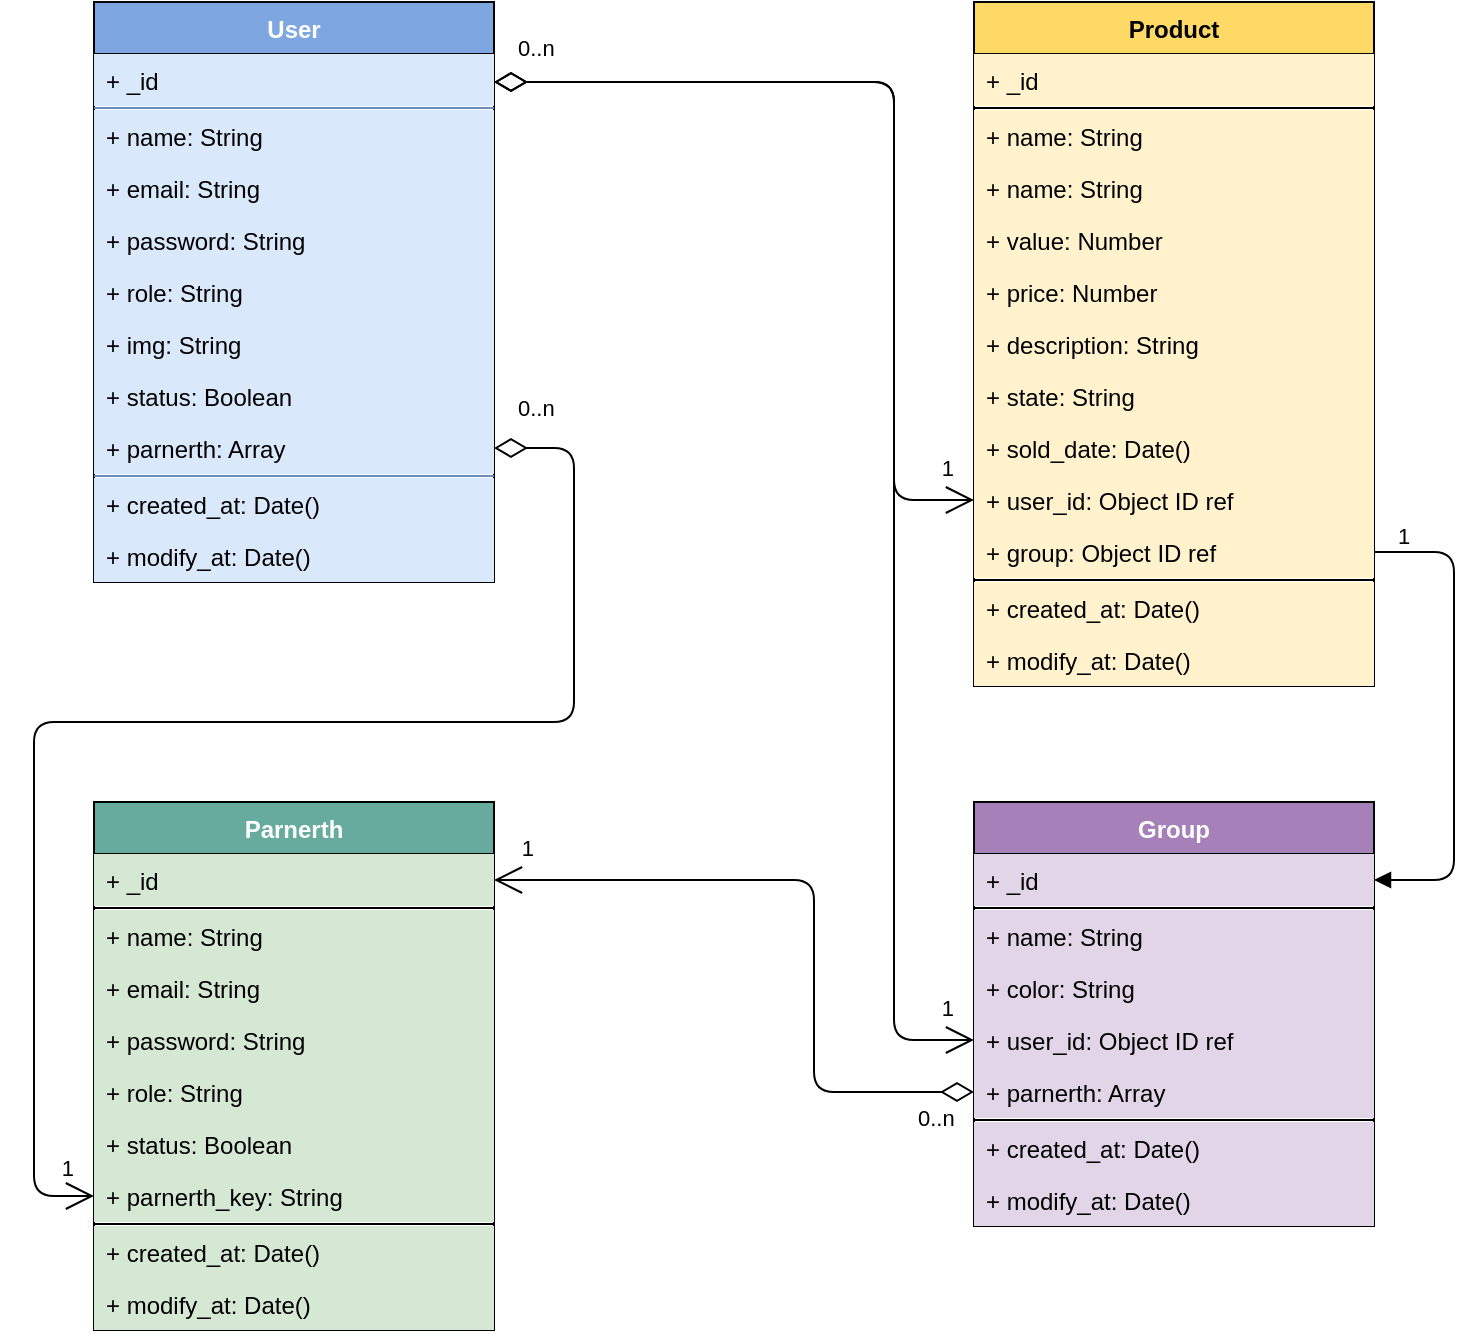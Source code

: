 <mxfile version="13.6.5">
    <diagram id="IAupcq3zI4RxVsV6gp4v" name="Page-1">
        <mxGraphModel dx="588" dy="790" grid="1" gridSize="10" guides="1" tooltips="1" connect="1" arrows="1" fold="1" page="1" pageScale="1" pageWidth="827" pageHeight="1169" background="#ffffff" math="0" shadow="0">
            <root>
                <mxCell id="0"/>
                <mxCell id="1" parent="0"/>
                <mxCell id="jTKD7LFDBV0T-5Vd2JC4-1" value="User" style="swimlane;fontStyle=1;align=center;verticalAlign=top;childLayout=stackLayout;horizontal=1;startSize=26;horizontalStack=0;resizeParent=1;resizeParentMax=0;resizeLast=0;collapsible=1;marginBottom=0;fillColor=#7EA6E0;fontColor=#FFFFFF;" parent="1" vertex="1">
                    <mxGeometry x="80" y="40" width="200" height="290" as="geometry"/>
                </mxCell>
                <mxCell id="jTKD7LFDBV0T-5Vd2JC4-6" value="+ _id" style="text;fillColor=#dae8fc;align=left;verticalAlign=top;spacingLeft=4;spacingRight=4;overflow=hidden;rotatable=0;points=[[0,0.5],[1,0.5]];portConstraint=eastwest;" parent="jTKD7LFDBV0T-5Vd2JC4-1" vertex="1">
                    <mxGeometry y="26" width="200" height="26" as="geometry"/>
                </mxCell>
                <mxCell id="jTKD7LFDBV0T-5Vd2JC4-26" value="" style="line;strokeWidth=1;align=left;verticalAlign=middle;spacingTop=-1;spacingLeft=3;spacingRight=3;rotatable=0;labelPosition=right;points=[];portConstraint=eastwest;fillColor=#dae8fc;strokeColor=#6c8ebf;" parent="jTKD7LFDBV0T-5Vd2JC4-1" vertex="1">
                    <mxGeometry y="52" width="200" height="2" as="geometry"/>
                </mxCell>
                <mxCell id="jTKD7LFDBV0T-5Vd2JC4-16" value="+ name: String" style="text;fillColor=#dae8fc;align=left;verticalAlign=top;spacingLeft=4;spacingRight=4;overflow=hidden;rotatable=0;points=[[0,0.5],[1,0.5]];portConstraint=eastwest;fontStyle=0" parent="jTKD7LFDBV0T-5Vd2JC4-1" vertex="1">
                    <mxGeometry y="54" width="200" height="26" as="geometry"/>
                </mxCell>
                <mxCell id="jTKD7LFDBV0T-5Vd2JC4-17" value="+ email: String" style="text;fillColor=#dae8fc;align=left;verticalAlign=top;spacingLeft=4;spacingRight=4;overflow=hidden;rotatable=0;points=[[0,0.5],[1,0.5]];portConstraint=eastwest;" parent="jTKD7LFDBV0T-5Vd2JC4-1" vertex="1">
                    <mxGeometry y="80" width="200" height="26" as="geometry"/>
                </mxCell>
                <mxCell id="jTKD7LFDBV0T-5Vd2JC4-18" value="+ password: String" style="text;fillColor=#dae8fc;align=left;verticalAlign=top;spacingLeft=4;spacingRight=4;overflow=hidden;rotatable=0;points=[[0,0.5],[1,0.5]];portConstraint=eastwest;" parent="jTKD7LFDBV0T-5Vd2JC4-1" vertex="1">
                    <mxGeometry y="106" width="200" height="26" as="geometry"/>
                </mxCell>
                <mxCell id="jTKD7LFDBV0T-5Vd2JC4-19" value="+ role: String" style="text;fillColor=#dae8fc;align=left;verticalAlign=top;spacingLeft=4;spacingRight=4;overflow=hidden;rotatable=0;points=[[0,0.5],[1,0.5]];portConstraint=eastwest;" parent="jTKD7LFDBV0T-5Vd2JC4-1" vertex="1">
                    <mxGeometry y="132" width="200" height="26" as="geometry"/>
                </mxCell>
                <mxCell id="jTKD7LFDBV0T-5Vd2JC4-20" value="+ img: String" style="text;fillColor=#dae8fc;align=left;verticalAlign=top;spacingLeft=4;spacingRight=4;overflow=hidden;rotatable=0;points=[[0,0.5],[1,0.5]];portConstraint=eastwest;" parent="jTKD7LFDBV0T-5Vd2JC4-1" vertex="1">
                    <mxGeometry y="158" width="200" height="26" as="geometry"/>
                </mxCell>
                <mxCell id="jTKD7LFDBV0T-5Vd2JC4-21" value="+ status: Boolean" style="text;fillColor=#dae8fc;align=left;verticalAlign=top;spacingLeft=4;spacingRight=4;overflow=hidden;rotatable=0;points=[[0,0.5],[1,0.5]];portConstraint=eastwest;" parent="jTKD7LFDBV0T-5Vd2JC4-1" vertex="1">
                    <mxGeometry y="184" width="200" height="26" as="geometry"/>
                </mxCell>
                <mxCell id="jTKD7LFDBV0T-5Vd2JC4-22" value="+ parnerth: Array" style="text;fillColor=#dae8fc;align=left;verticalAlign=top;spacingLeft=4;spacingRight=4;overflow=hidden;rotatable=0;points=[[0,0.5],[1,0.5]];portConstraint=eastwest;" parent="jTKD7LFDBV0T-5Vd2JC4-1" vertex="1">
                    <mxGeometry y="210" width="200" height="26" as="geometry"/>
                </mxCell>
                <mxCell id="jTKD7LFDBV0T-5Vd2JC4-27" value="" style="line;strokeWidth=1;align=left;verticalAlign=middle;spacingTop=-1;spacingLeft=3;spacingRight=3;rotatable=0;labelPosition=right;points=[];portConstraint=eastwest;fillColor=#dae8fc;strokeColor=#6c8ebf;" parent="jTKD7LFDBV0T-5Vd2JC4-1" vertex="1">
                    <mxGeometry y="236" width="200" height="2" as="geometry"/>
                </mxCell>
                <mxCell id="jTKD7LFDBV0T-5Vd2JC4-23" value="+ created_at: Date()" style="text;fillColor=#dae8fc;align=left;verticalAlign=top;spacingLeft=4;spacingRight=4;overflow=hidden;rotatable=0;points=[[0,0.5],[1,0.5]];portConstraint=eastwest;fontStyle=0" parent="jTKD7LFDBV0T-5Vd2JC4-1" vertex="1">
                    <mxGeometry y="238" width="200" height="26" as="geometry"/>
                </mxCell>
                <mxCell id="jTKD7LFDBV0T-5Vd2JC4-25" value="+ modify_at: Date()" style="text;fillColor=#dae8fc;align=left;verticalAlign=top;spacingLeft=4;spacingRight=4;overflow=hidden;rotatable=0;points=[[0,0.5],[1,0.5]];portConstraint=eastwest;fontStyle=0" parent="jTKD7LFDBV0T-5Vd2JC4-1" vertex="1">
                    <mxGeometry y="264" width="200" height="26" as="geometry"/>
                </mxCell>
                <mxCell id="6EhpAAOs_oyaTkMGZJn_-18" value="Parnerth" style="swimlane;fontStyle=1;align=center;verticalAlign=top;childLayout=stackLayout;horizontal=1;startSize=26;horizontalStack=0;resizeParent=1;resizeParentMax=0;resizeLast=0;collapsible=1;marginBottom=0;fillColor=#67AB9F;fontColor=#FFFFFF;" parent="1" vertex="1">
                    <mxGeometry x="80" y="440" width="200" height="264" as="geometry">
                        <mxRectangle x="480" y="80" width="80" height="26" as="alternateBounds"/>
                    </mxGeometry>
                </mxCell>
                <mxCell id="6EhpAAOs_oyaTkMGZJn_-19" value="+ _id" style="text;fillColor=#d5e8d4;align=left;verticalAlign=top;spacingLeft=4;spacingRight=4;overflow=hidden;rotatable=0;points=[[0,0.5],[1,0.5]];portConstraint=eastwest;" parent="6EhpAAOs_oyaTkMGZJn_-18" vertex="1">
                    <mxGeometry y="26" width="200" height="26" as="geometry"/>
                </mxCell>
                <mxCell id="6EhpAAOs_oyaTkMGZJn_-20" value="" style="line;strokeWidth=1;fillColor=none;align=left;verticalAlign=middle;spacingTop=-1;spacingLeft=3;spacingRight=3;rotatable=0;labelPosition=right;points=[];portConstraint=eastwest;" parent="6EhpAAOs_oyaTkMGZJn_-18" vertex="1">
                    <mxGeometry y="52" width="200" height="2" as="geometry"/>
                </mxCell>
                <mxCell id="6EhpAAOs_oyaTkMGZJn_-21" value="+ name: String" style="text;fillColor=#d5e8d4;align=left;verticalAlign=top;spacingLeft=4;spacingRight=4;overflow=hidden;rotatable=0;points=[[0,0.5],[1,0.5]];portConstraint=eastwest;fontStyle=0;" parent="6EhpAAOs_oyaTkMGZJn_-18" vertex="1">
                    <mxGeometry y="54" width="200" height="26" as="geometry"/>
                </mxCell>
                <mxCell id="6EhpAAOs_oyaTkMGZJn_-22" value="+ email: String" style="text;fillColor=#d5e8d4;align=left;verticalAlign=top;spacingLeft=4;spacingRight=4;overflow=hidden;rotatable=0;points=[[0,0.5],[1,0.5]];portConstraint=eastwest;fontStyle=0;" parent="6EhpAAOs_oyaTkMGZJn_-18" vertex="1">
                    <mxGeometry y="80" width="200" height="26" as="geometry"/>
                </mxCell>
                <mxCell id="6EhpAAOs_oyaTkMGZJn_-28" value="+ password: String" style="text;fillColor=#d5e8d4;align=left;verticalAlign=top;spacingLeft=4;spacingRight=4;overflow=hidden;rotatable=0;points=[[0,0.5],[1,0.5]];portConstraint=eastwest;fontStyle=0;" parent="6EhpAAOs_oyaTkMGZJn_-18" vertex="1">
                    <mxGeometry y="106" width="200" height="26" as="geometry"/>
                </mxCell>
                <mxCell id="6EhpAAOs_oyaTkMGZJn_-30" value="+ role: String" style="text;fillColor=#d5e8d4;align=left;verticalAlign=top;spacingLeft=4;spacingRight=4;overflow=hidden;rotatable=0;points=[[0,0.5],[1,0.5]];portConstraint=eastwest;fontStyle=0;" parent="6EhpAAOs_oyaTkMGZJn_-18" vertex="1">
                    <mxGeometry y="132" width="200" height="26" as="geometry"/>
                </mxCell>
                <mxCell id="6EhpAAOs_oyaTkMGZJn_-29" value="+ status: Boolean" style="text;fillColor=#d5e8d4;align=left;verticalAlign=top;spacingLeft=4;spacingRight=4;overflow=hidden;rotatable=0;points=[[0,0.5],[1,0.5]];portConstraint=eastwest;fontStyle=0;" parent="6EhpAAOs_oyaTkMGZJn_-18" vertex="1">
                    <mxGeometry y="158" width="200" height="26" as="geometry"/>
                </mxCell>
                <mxCell id="6EhpAAOs_oyaTkMGZJn_-31" value="+ parnerth_key: String" style="text;fillColor=#d5e8d4;align=left;verticalAlign=top;spacingLeft=4;spacingRight=4;overflow=hidden;rotatable=0;points=[[0,0.5],[1,0.5]];portConstraint=eastwest;fontStyle=0;" parent="6EhpAAOs_oyaTkMGZJn_-18" vertex="1">
                    <mxGeometry y="184" width="200" height="26" as="geometry"/>
                </mxCell>
                <mxCell id="6EhpAAOs_oyaTkMGZJn_-25" value="" style="line;strokeWidth=1;fillColor=none;align=left;verticalAlign=middle;spacingTop=-1;spacingLeft=3;spacingRight=3;rotatable=0;labelPosition=right;points=[];portConstraint=eastwest;" parent="6EhpAAOs_oyaTkMGZJn_-18" vertex="1">
                    <mxGeometry y="210" width="200" height="2" as="geometry"/>
                </mxCell>
                <mxCell id="6EhpAAOs_oyaTkMGZJn_-26" value="+ created_at: Date()" style="text;fillColor=#d5e8d4;align=left;verticalAlign=top;spacingLeft=4;spacingRight=4;overflow=hidden;rotatable=0;points=[[0,0.5],[1,0.5]];portConstraint=eastwest;fontStyle=0;" parent="6EhpAAOs_oyaTkMGZJn_-18" vertex="1">
                    <mxGeometry y="212" width="200" height="26" as="geometry"/>
                </mxCell>
                <mxCell id="6EhpAAOs_oyaTkMGZJn_-27" value="+ modify_at: Date()" style="text;fillColor=#d5e8d4;align=left;verticalAlign=top;spacingLeft=4;spacingRight=4;overflow=hidden;rotatable=0;points=[[0,0.5],[1,0.5]];portConstraint=eastwest;fontStyle=0;" parent="6EhpAAOs_oyaTkMGZJn_-18" vertex="1">
                    <mxGeometry y="238" width="200" height="26" as="geometry"/>
                </mxCell>
                <mxCell id="6EhpAAOs_oyaTkMGZJn_-1" value="Group" style="swimlane;fontStyle=1;align=center;verticalAlign=top;childLayout=stackLayout;horizontal=1;startSize=26;horizontalStack=0;resizeParent=1;resizeParentMax=0;resizeLast=0;collapsible=1;marginBottom=0;fontColor=#FFFFFF;fillColor=#A680B8;" parent="1" vertex="1">
                    <mxGeometry x="520" y="440" width="200" height="212" as="geometry"/>
                </mxCell>
                <mxCell id="6EhpAAOs_oyaTkMGZJn_-2" value="+ _id" style="text;fillColor=#e1d5e7;align=left;verticalAlign=top;spacingLeft=4;spacingRight=4;overflow=hidden;rotatable=0;points=[[0,0.5],[1,0.5]];portConstraint=eastwest;" parent="6EhpAAOs_oyaTkMGZJn_-1" vertex="1">
                    <mxGeometry y="26" width="200" height="26" as="geometry"/>
                </mxCell>
                <mxCell id="6EhpAAOs_oyaTkMGZJn_-15" value="" style="line;strokeWidth=1;fillColor=none;align=left;verticalAlign=middle;spacingTop=-1;spacingLeft=3;spacingRight=3;rotatable=0;labelPosition=right;points=[];portConstraint=eastwest;" parent="6EhpAAOs_oyaTkMGZJn_-1" vertex="1">
                    <mxGeometry y="52" width="200" height="2" as="geometry"/>
                </mxCell>
                <mxCell id="6EhpAAOs_oyaTkMGZJn_-4" value="+ name: String" style="text;fillColor=#e1d5e7;align=left;verticalAlign=top;spacingLeft=4;spacingRight=4;overflow=hidden;rotatable=0;points=[[0,0.5],[1,0.5]];portConstraint=eastwest;fontStyle=0;" parent="6EhpAAOs_oyaTkMGZJn_-1" vertex="1">
                    <mxGeometry y="54" width="200" height="26" as="geometry"/>
                </mxCell>
                <mxCell id="6EhpAAOs_oyaTkMGZJn_-16" value="+ color: String" style="text;fillColor=#e1d5e7;align=left;verticalAlign=top;spacingLeft=4;spacingRight=4;overflow=hidden;rotatable=0;points=[[0,0.5],[1,0.5]];portConstraint=eastwest;fontStyle=0;" parent="6EhpAAOs_oyaTkMGZJn_-1" vertex="1">
                    <mxGeometry y="80" width="200" height="26" as="geometry"/>
                </mxCell>
                <mxCell id="6EhpAAOs_oyaTkMGZJn_-17" value="+ user_id: Object ID ref" style="text;fillColor=#e1d5e7;align=left;verticalAlign=top;spacingLeft=4;spacingRight=4;overflow=hidden;rotatable=0;points=[[0,0.5],[1,0.5]];portConstraint=eastwest;fontStyle=0;" parent="6EhpAAOs_oyaTkMGZJn_-1" vertex="1">
                    <mxGeometry y="106" width="200" height="26" as="geometry"/>
                </mxCell>
                <mxCell id="6EhpAAOs_oyaTkMGZJn_-10" value="+ parnerth: Array" style="text;fillColor=#e1d5e7;align=left;verticalAlign=top;spacingLeft=4;spacingRight=4;overflow=hidden;rotatable=0;points=[[0,0.5],[1,0.5]];portConstraint=eastwest;" parent="6EhpAAOs_oyaTkMGZJn_-1" vertex="1">
                    <mxGeometry y="132" width="200" height="26" as="geometry"/>
                </mxCell>
                <mxCell id="6EhpAAOs_oyaTkMGZJn_-14" value="" style="line;strokeWidth=1;fillColor=none;align=left;verticalAlign=middle;spacingTop=-1;spacingLeft=3;spacingRight=3;rotatable=0;labelPosition=right;points=[];portConstraint=eastwest;" parent="6EhpAAOs_oyaTkMGZJn_-1" vertex="1">
                    <mxGeometry y="158" width="200" height="2" as="geometry"/>
                </mxCell>
                <mxCell id="6EhpAAOs_oyaTkMGZJn_-12" value="+ created_at: Date()" style="text;fillColor=#e1d5e7;align=left;verticalAlign=top;spacingLeft=4;spacingRight=4;overflow=hidden;rotatable=0;points=[[0,0.5],[1,0.5]];portConstraint=eastwest;fontStyle=0;" parent="6EhpAAOs_oyaTkMGZJn_-1" vertex="1">
                    <mxGeometry y="160" width="200" height="26" as="geometry"/>
                </mxCell>
                <mxCell id="6EhpAAOs_oyaTkMGZJn_-13" value="+ modify_at: Date()" style="text;fillColor=#e1d5e7;align=left;verticalAlign=top;spacingLeft=4;spacingRight=4;overflow=hidden;rotatable=0;points=[[0,0.5],[1,0.5]];portConstraint=eastwest;fontStyle=0;" parent="6EhpAAOs_oyaTkMGZJn_-1" vertex="1">
                    <mxGeometry y="186" width="200" height="26" as="geometry"/>
                </mxCell>
                <mxCell id="6EhpAAOs_oyaTkMGZJn_-32" value="Product" style="swimlane;fontStyle=1;align=center;verticalAlign=top;childLayout=stackLayout;horizontal=1;startSize=26;horizontalStack=0;resizeParent=1;resizeParentMax=0;resizeLast=0;collapsible=1;marginBottom=0;fillColor=#FFD966;" parent="1" vertex="1">
                    <mxGeometry x="520" y="40" width="200" height="342" as="geometry"/>
                </mxCell>
                <mxCell id="6EhpAAOs_oyaTkMGZJn_-33" value="+ _id" style="text;fillColor=#fff2cc;align=left;verticalAlign=top;spacingLeft=4;spacingRight=4;overflow=hidden;rotatable=0;points=[[0,0.5],[1,0.5]];portConstraint=eastwest;" parent="6EhpAAOs_oyaTkMGZJn_-32" vertex="1">
                    <mxGeometry y="26" width="200" height="26" as="geometry"/>
                </mxCell>
                <mxCell id="6EhpAAOs_oyaTkMGZJn_-43" value="" style="line;strokeWidth=1;fillColor=none;align=left;verticalAlign=middle;spacingTop=-1;spacingLeft=3;spacingRight=3;rotatable=0;labelPosition=right;points=[];portConstraint=eastwest;" parent="6EhpAAOs_oyaTkMGZJn_-32" vertex="1">
                    <mxGeometry y="52" width="200" height="2" as="geometry"/>
                </mxCell>
                <mxCell id="6EhpAAOs_oyaTkMGZJn_-35" value="+ name: String" style="text;fillColor=#fff2cc;align=left;verticalAlign=top;spacingLeft=4;spacingRight=4;overflow=hidden;rotatable=0;points=[[0,0.5],[1,0.5]];portConstraint=eastwest;fontStyle=0;" parent="6EhpAAOs_oyaTkMGZJn_-32" vertex="1">
                    <mxGeometry y="54" width="200" height="26" as="geometry"/>
                </mxCell>
                <mxCell id="6EhpAAOs_oyaTkMGZJn_-36" value="+ name: String" style="text;fillColor=#fff2cc;align=left;verticalAlign=top;spacingLeft=4;spacingRight=4;overflow=hidden;rotatable=0;points=[[0,0.5],[1,0.5]];portConstraint=eastwest;fontStyle=0;" parent="6EhpAAOs_oyaTkMGZJn_-32" vertex="1">
                    <mxGeometry y="80" width="200" height="26" as="geometry"/>
                </mxCell>
                <mxCell id="6EhpAAOs_oyaTkMGZJn_-44" value="+ value: Number" style="text;fillColor=#fff2cc;align=left;verticalAlign=top;spacingLeft=4;spacingRight=4;overflow=hidden;rotatable=0;points=[[0,0.5],[1,0.5]];portConstraint=eastwest;" parent="6EhpAAOs_oyaTkMGZJn_-32" vertex="1">
                    <mxGeometry y="106" width="200" height="26" as="geometry"/>
                </mxCell>
                <mxCell id="6EhpAAOs_oyaTkMGZJn_-47" value="+ price: Number" style="text;fillColor=#fff2cc;align=left;verticalAlign=top;spacingLeft=4;spacingRight=4;overflow=hidden;rotatable=0;points=[[0,0.5],[1,0.5]];portConstraint=eastwest;" parent="6EhpAAOs_oyaTkMGZJn_-32" vertex="1">
                    <mxGeometry y="132" width="200" height="26" as="geometry"/>
                </mxCell>
                <mxCell id="6EhpAAOs_oyaTkMGZJn_-46" value="+ description: String" style="text;fillColor=#fff2cc;align=left;verticalAlign=top;spacingLeft=4;spacingRight=4;overflow=hidden;rotatable=0;points=[[0,0.5],[1,0.5]];portConstraint=eastwest;" parent="6EhpAAOs_oyaTkMGZJn_-32" vertex="1">
                    <mxGeometry y="158" width="200" height="26" as="geometry"/>
                </mxCell>
                <mxCell id="6EhpAAOs_oyaTkMGZJn_-45" value="+ state: String" style="text;fillColor=#fff2cc;align=left;verticalAlign=top;spacingLeft=4;spacingRight=4;overflow=hidden;rotatable=0;points=[[0,0.5],[1,0.5]];portConstraint=eastwest;" parent="6EhpAAOs_oyaTkMGZJn_-32" vertex="1">
                    <mxGeometry y="184" width="200" height="26" as="geometry"/>
                </mxCell>
                <mxCell id="6EhpAAOs_oyaTkMGZJn_-48" value="+ sold_date: Date()" style="text;fillColor=#fff2cc;align=left;verticalAlign=top;spacingLeft=4;spacingRight=4;overflow=hidden;rotatable=0;points=[[0,0.5],[1,0.5]];portConstraint=eastwest;" parent="6EhpAAOs_oyaTkMGZJn_-32" vertex="1">
                    <mxGeometry y="210" width="200" height="26" as="geometry"/>
                </mxCell>
                <mxCell id="6EhpAAOs_oyaTkMGZJn_-37" value="+ user_id: Object ID ref" style="text;fillColor=#fff2cc;align=left;verticalAlign=top;spacingLeft=4;spacingRight=4;overflow=hidden;rotatable=0;points=[[0,0.5],[1,0.5]];portConstraint=eastwest;fontStyle=0;" parent="6EhpAAOs_oyaTkMGZJn_-32" vertex="1">
                    <mxGeometry y="236" width="200" height="26" as="geometry"/>
                </mxCell>
                <mxCell id="6EhpAAOs_oyaTkMGZJn_-38" value="+ group: Object ID ref" style="text;fillColor=#fff2cc;align=left;verticalAlign=top;spacingLeft=4;spacingRight=4;overflow=hidden;rotatable=0;points=[[0,0.5],[1,0.5]];portConstraint=eastwest;" parent="6EhpAAOs_oyaTkMGZJn_-32" vertex="1">
                    <mxGeometry y="262" width="200" height="26" as="geometry"/>
                </mxCell>
                <mxCell id="6EhpAAOs_oyaTkMGZJn_-42" value="" style="line;strokeWidth=1;fillColor=none;align=left;verticalAlign=middle;spacingTop=-1;spacingLeft=3;spacingRight=3;rotatable=0;labelPosition=right;points=[];portConstraint=eastwest;" parent="6EhpAAOs_oyaTkMGZJn_-32" vertex="1">
                    <mxGeometry y="288" width="200" height="2" as="geometry"/>
                </mxCell>
                <mxCell id="6EhpAAOs_oyaTkMGZJn_-40" value="+ created_at: Date()" style="text;fillColor=#fff2cc;align=left;verticalAlign=top;spacingLeft=4;spacingRight=4;overflow=hidden;rotatable=0;points=[[0,0.5],[1,0.5]];portConstraint=eastwest;fontStyle=0;" parent="6EhpAAOs_oyaTkMGZJn_-32" vertex="1">
                    <mxGeometry y="290" width="200" height="26" as="geometry"/>
                </mxCell>
                <mxCell id="6EhpAAOs_oyaTkMGZJn_-41" value="+ modify_at: Date()" style="text;fillColor=#fff2cc;align=left;verticalAlign=top;spacingLeft=4;spacingRight=4;overflow=hidden;rotatable=0;points=[[0,0.5],[1,0.5]];portConstraint=eastwest;fontStyle=0;" parent="6EhpAAOs_oyaTkMGZJn_-32" vertex="1">
                    <mxGeometry y="316" width="200" height="26" as="geometry"/>
                </mxCell>
                <mxCell id="6EhpAAOs_oyaTkMGZJn_-52" value="Relation" style="endArrow=open;html=1;endSize=12;startArrow=diamondThin;startSize=14;startFill=0;edgeStyle=orthogonalEdgeStyle;fontColor=#FFFFFF;entryX=0;entryY=0.5;entryDx=0;entryDy=0;" parent="1" target="6EhpAAOs_oyaTkMGZJn_-37" edge="1">
                    <mxGeometry x="-0.109" y="-50" relative="1" as="geometry">
                        <mxPoint x="280" y="80" as="sourcePoint"/>
                        <mxPoint x="440" y="80" as="targetPoint"/>
                        <Array as="points">
                            <mxPoint x="480" y="80"/>
                            <mxPoint x="480" y="289"/>
                        </Array>
                        <mxPoint x="50" y="50" as="offset"/>
                    </mxGeometry>
                </mxCell>
                <mxCell id="6EhpAAOs_oyaTkMGZJn_-54" value="1" style="edgeLabel;resizable=0;html=1;align=right;verticalAlign=top;" parent="6EhpAAOs_oyaTkMGZJn_-52" connectable="0" vertex="1">
                    <mxGeometry x="1" relative="1" as="geometry">
                        <mxPoint x="-10" y="-29" as="offset"/>
                    </mxGeometry>
                </mxCell>
                <mxCell id="6EhpAAOs_oyaTkMGZJn_-49" value="Relation" style="endArrow=open;html=1;endSize=12;startArrow=diamondThin;startSize=14;startFill=0;edgeStyle=orthogonalEdgeStyle;fontColor=#FFFFFF;entryX=0;entryY=0.5;entryDx=0;entryDy=0;exitX=1;exitY=0.5;exitDx=0;exitDy=0;" parent="1" source="jTKD7LFDBV0T-5Vd2JC4-22" target="6EhpAAOs_oyaTkMGZJn_-31" edge="1">
                    <mxGeometry y="-10" relative="1" as="geometry">
                        <mxPoint x="360" y="350" as="sourcePoint"/>
                        <mxPoint x="40" y="637" as="targetPoint"/>
                        <Array as="points">
                            <mxPoint x="320" y="263"/>
                            <mxPoint x="320" y="400"/>
                            <mxPoint x="50" y="400"/>
                            <mxPoint x="50" y="637"/>
                        </Array>
                        <mxPoint as="offset"/>
                    </mxGeometry>
                </mxCell>
                <mxCell id="6EhpAAOs_oyaTkMGZJn_-50" value="0..n" style="edgeLabel;resizable=0;html=1;align=left;verticalAlign=top;" parent="6EhpAAOs_oyaTkMGZJn_-49" connectable="0" vertex="1">
                    <mxGeometry x="-1" relative="1" as="geometry">
                        <mxPoint x="10" y="-33" as="offset"/>
                    </mxGeometry>
                </mxCell>
                <mxCell id="6EhpAAOs_oyaTkMGZJn_-51" value="1" style="edgeLabel;resizable=0;html=1;align=right;verticalAlign=top;" parent="6EhpAAOs_oyaTkMGZJn_-49" connectable="0" vertex="1">
                    <mxGeometry x="1" relative="1" as="geometry">
                        <mxPoint x="-10" y="-27" as="offset"/>
                    </mxGeometry>
                </mxCell>
                <mxCell id="6EhpAAOs_oyaTkMGZJn_-55" value="Relation" style="endArrow=open;html=1;endSize=12;startArrow=diamondThin;startSize=14;startFill=0;edgeStyle=orthogonalEdgeStyle;fontColor=#FFFFFF;entryX=0;entryY=0.5;entryDx=0;entryDy=0;" parent="1" target="6EhpAAOs_oyaTkMGZJn_-17" edge="1">
                    <mxGeometry x="-0.722" y="-20" relative="1" as="geometry">
                        <mxPoint x="280" y="80" as="sourcePoint"/>
                        <mxPoint x="450" y="180" as="targetPoint"/>
                        <Array as="points">
                            <mxPoint x="480" y="80"/>
                            <mxPoint x="480" y="559"/>
                        </Array>
                        <mxPoint as="offset"/>
                    </mxGeometry>
                </mxCell>
                <mxCell id="6EhpAAOs_oyaTkMGZJn_-56" value="0..n" style="edgeLabel;resizable=0;html=1;align=left;verticalAlign=top;" parent="6EhpAAOs_oyaTkMGZJn_-55" connectable="0" vertex="1">
                    <mxGeometry x="-1" relative="1" as="geometry">
                        <mxPoint x="10" y="-30" as="offset"/>
                    </mxGeometry>
                </mxCell>
                <mxCell id="6EhpAAOs_oyaTkMGZJn_-57" value="1" style="edgeLabel;resizable=0;html=1;align=right;verticalAlign=top;" parent="6EhpAAOs_oyaTkMGZJn_-55" connectable="0" vertex="1">
                    <mxGeometry x="1" relative="1" as="geometry">
                        <mxPoint x="-10" y="-29" as="offset"/>
                    </mxGeometry>
                </mxCell>
                <mxCell id="6EhpAAOs_oyaTkMGZJn_-58" value="name" style="endArrow=block;endFill=1;html=1;edgeStyle=orthogonalEdgeStyle;align=left;verticalAlign=top;fontColor=#FFFFFF;entryX=1;entryY=0.5;entryDx=0;entryDy=0;exitX=1;exitY=0.5;exitDx=0;exitDy=0;" parent="1" source="6EhpAAOs_oyaTkMGZJn_-38" target="6EhpAAOs_oyaTkMGZJn_-2" edge="1">
                    <mxGeometry x="-1" relative="1" as="geometry">
                        <mxPoint x="720" y="320" as="sourcePoint"/>
                        <mxPoint x="780" y="480" as="targetPoint"/>
                        <Array as="points">
                            <mxPoint x="760" y="315"/>
                            <mxPoint x="760" y="479"/>
                        </Array>
                    </mxGeometry>
                </mxCell>
                <mxCell id="6EhpAAOs_oyaTkMGZJn_-59" value="1" style="edgeLabel;resizable=0;html=1;align=left;verticalAlign=bottom;" parent="6EhpAAOs_oyaTkMGZJn_-58" connectable="0" vertex="1">
                    <mxGeometry x="-1" relative="1" as="geometry">
                        <mxPoint x="10" as="offset"/>
                    </mxGeometry>
                </mxCell>
                <mxCell id="6EhpAAOs_oyaTkMGZJn_-60" value="Relation" style="endArrow=open;html=1;endSize=12;startArrow=diamondThin;startSize=14;startFill=0;edgeStyle=orthogonalEdgeStyle;fontColor=#FFFFFF;exitX=0;exitY=0.5;exitDx=0;exitDy=0;entryX=1;entryY=0.5;entryDx=0;entryDy=0;" parent="1" source="6EhpAAOs_oyaTkMGZJn_-10" target="6EhpAAOs_oyaTkMGZJn_-19" edge="1">
                    <mxGeometry x="0.538" y="21" relative="1" as="geometry">
                        <mxPoint x="280" y="480" as="sourcePoint"/>
                        <mxPoint x="320" y="585" as="targetPoint"/>
                        <Array as="points">
                            <mxPoint x="440" y="585"/>
                            <mxPoint x="440" y="479"/>
                        </Array>
                        <mxPoint as="offset"/>
                    </mxGeometry>
                </mxCell>
                <mxCell id="6EhpAAOs_oyaTkMGZJn_-61" value="0..n" style="edgeLabel;resizable=0;html=1;align=left;verticalAlign=top;" parent="6EhpAAOs_oyaTkMGZJn_-60" connectable="0" vertex="1">
                    <mxGeometry x="-1" relative="1" as="geometry">
                        <mxPoint x="-30" as="offset"/>
                    </mxGeometry>
                </mxCell>
                <mxCell id="6EhpAAOs_oyaTkMGZJn_-62" value="1" style="edgeLabel;resizable=0;html=1;align=right;verticalAlign=top;" parent="6EhpAAOs_oyaTkMGZJn_-60" connectable="0" vertex="1">
                    <mxGeometry x="1" relative="1" as="geometry">
                        <mxPoint x="20" y="-29" as="offset"/>
                    </mxGeometry>
                </mxCell>
            </root>
        </mxGraphModel>
    </diagram>
</mxfile>